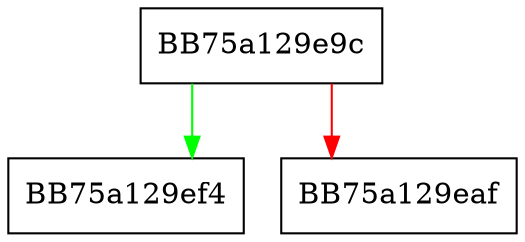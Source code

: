 digraph extend_stack {
  node [shape="box"];
  graph [splines=ortho];
  BB75a129e9c -> BB75a129ef4 [color="green"];
  BB75a129e9c -> BB75a129eaf [color="red"];
}